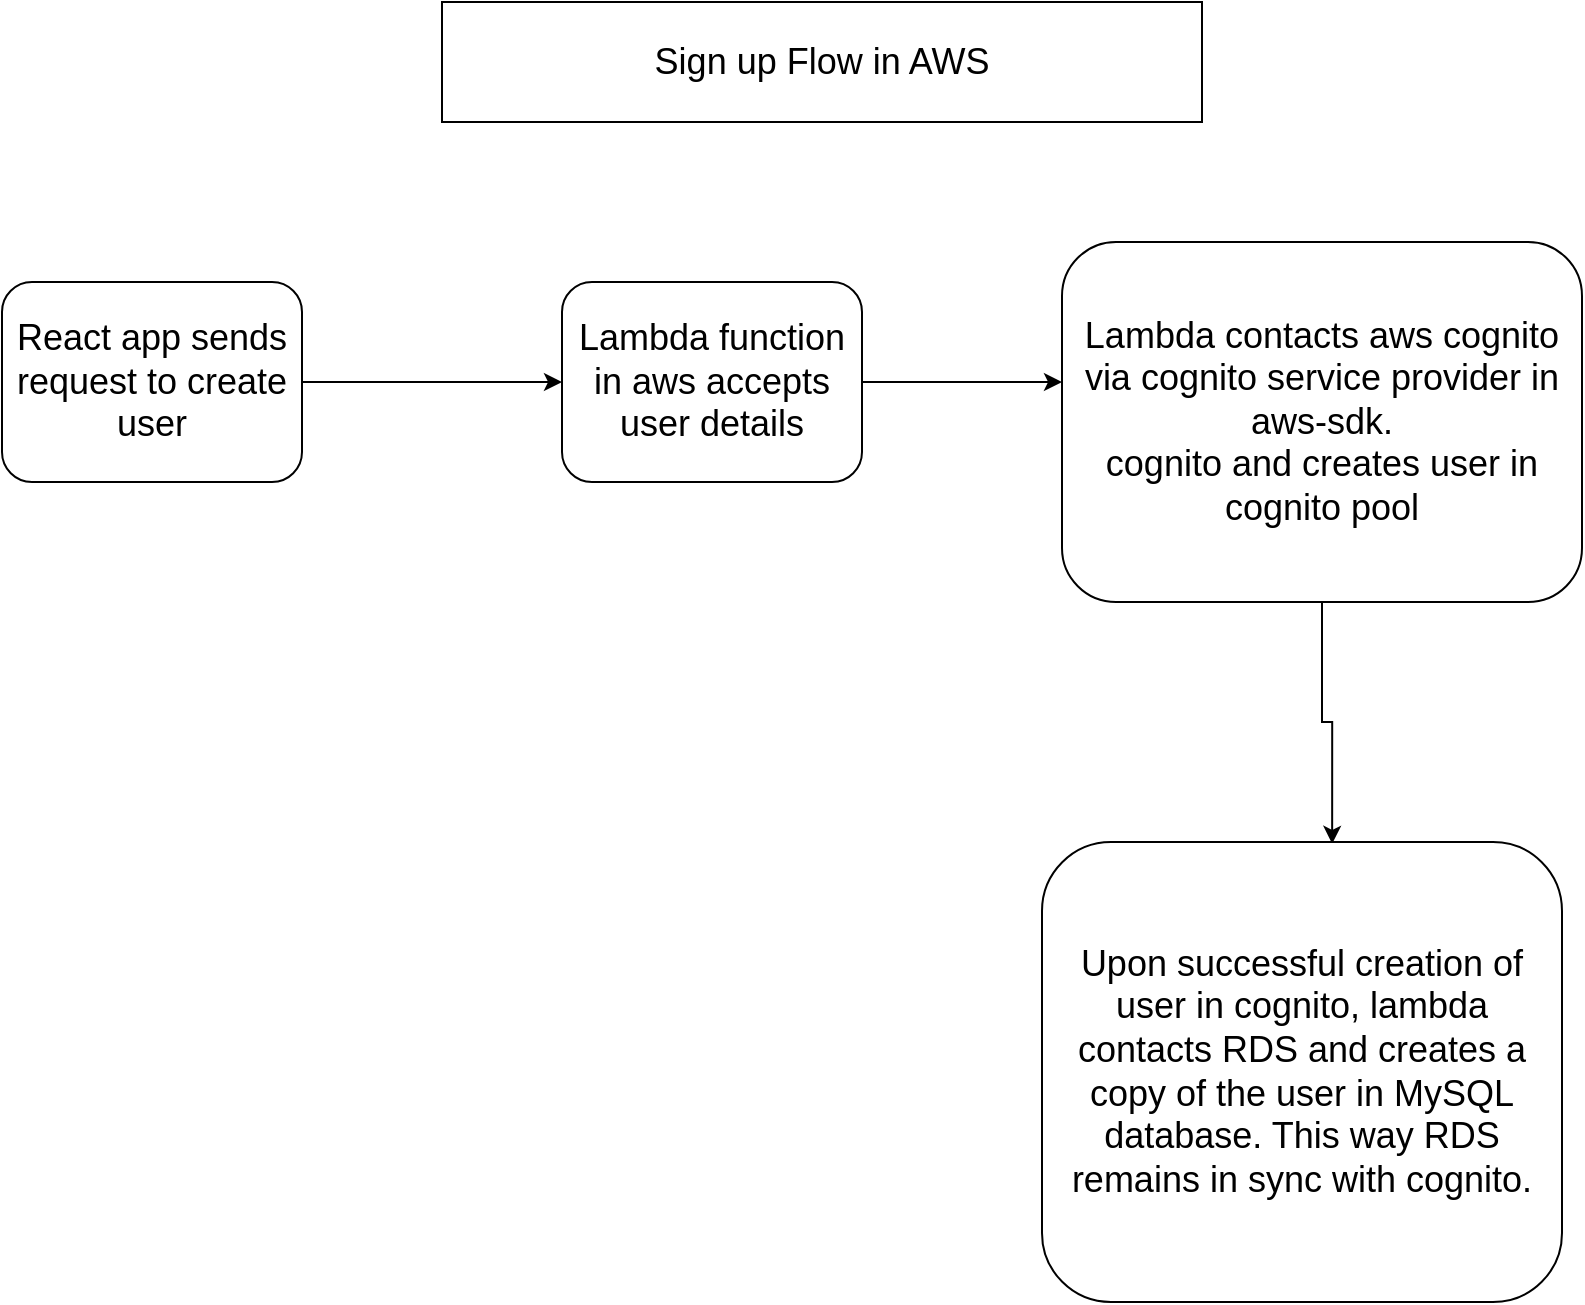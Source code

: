 <mxfile version="20.3.3" type="github">
  <diagram id="hvst6pSnWHt4odJIvTWv" name="Sign up">
    <mxGraphModel dx="946" dy="640" grid="1" gridSize="10" guides="1" tooltips="1" connect="1" arrows="1" fold="1" page="1" pageScale="1" pageWidth="850" pageHeight="1100" math="0" shadow="0">
      <root>
        <mxCell id="0" />
        <mxCell id="1" parent="0" />
        <mxCell id="mSLfejN7XZIOxlqGf1XC-11" style="edgeStyle=orthogonalEdgeStyle;rounded=0;orthogonalLoop=1;jettySize=auto;html=1;entryX=0;entryY=0.5;entryDx=0;entryDy=0;fontSize=18;" parent="1" source="mSLfejN7XZIOxlqGf1XC-7" target="mSLfejN7XZIOxlqGf1XC-8" edge="1">
          <mxGeometry relative="1" as="geometry" />
        </mxCell>
        <mxCell id="mSLfejN7XZIOxlqGf1XC-7" value="React app sends request to create user" style="rounded=1;whiteSpace=wrap;html=1;fontSize=18;" parent="1" vertex="1">
          <mxGeometry x="40" y="170" width="150" height="100" as="geometry" />
        </mxCell>
        <mxCell id="mSLfejN7XZIOxlqGf1XC-12" style="edgeStyle=orthogonalEdgeStyle;rounded=0;orthogonalLoop=1;jettySize=auto;html=1;entryX=0;entryY=0.389;entryDx=0;entryDy=0;entryPerimeter=0;fontSize=18;" parent="1" source="mSLfejN7XZIOxlqGf1XC-8" target="mSLfejN7XZIOxlqGf1XC-9" edge="1">
          <mxGeometry relative="1" as="geometry" />
        </mxCell>
        <mxCell id="mSLfejN7XZIOxlqGf1XC-8" value="Lambda function in aws accepts user details" style="rounded=1;whiteSpace=wrap;html=1;fontSize=18;" parent="1" vertex="1">
          <mxGeometry x="320" y="170" width="150" height="100" as="geometry" />
        </mxCell>
        <mxCell id="mSLfejN7XZIOxlqGf1XC-13" style="edgeStyle=orthogonalEdgeStyle;rounded=0;orthogonalLoop=1;jettySize=auto;html=1;entryX=0.558;entryY=0.004;entryDx=0;entryDy=0;entryPerimeter=0;fontSize=18;" parent="1" source="mSLfejN7XZIOxlqGf1XC-9" target="mSLfejN7XZIOxlqGf1XC-10" edge="1">
          <mxGeometry relative="1" as="geometry">
            <Array as="points">
              <mxPoint x="700" y="390" />
              <mxPoint x="705" y="390" />
            </Array>
          </mxGeometry>
        </mxCell>
        <mxCell id="mSLfejN7XZIOxlqGf1XC-9" value="&lt;div&gt;Lambda contacts aws cognito via cognito service provider in aws-sdk.&lt;br&gt;&lt;/div&gt;&lt;div&gt;cognito and creates user in cognito pool&lt;br&gt;&lt;/div&gt;" style="rounded=1;whiteSpace=wrap;html=1;fontSize=18;" parent="1" vertex="1">
          <mxGeometry x="570" y="150" width="260" height="180" as="geometry" />
        </mxCell>
        <mxCell id="mSLfejN7XZIOxlqGf1XC-10" value="Upon successful creation of user in cognito, lambda contacts RDS and creates a copy of the user in MySQL database. This way RDS remains in sync with cognito." style="rounded=1;whiteSpace=wrap;html=1;fontSize=18;" parent="1" vertex="1">
          <mxGeometry x="560" y="450" width="260" height="230" as="geometry" />
        </mxCell>
        <mxCell id="mSLfejN7XZIOxlqGf1XC-14" value="Sign up Flow in AWS" style="rounded=0;whiteSpace=wrap;html=1;fontSize=18;" parent="1" vertex="1">
          <mxGeometry x="260" y="30" width="380" height="60" as="geometry" />
        </mxCell>
      </root>
    </mxGraphModel>
  </diagram>
</mxfile>

